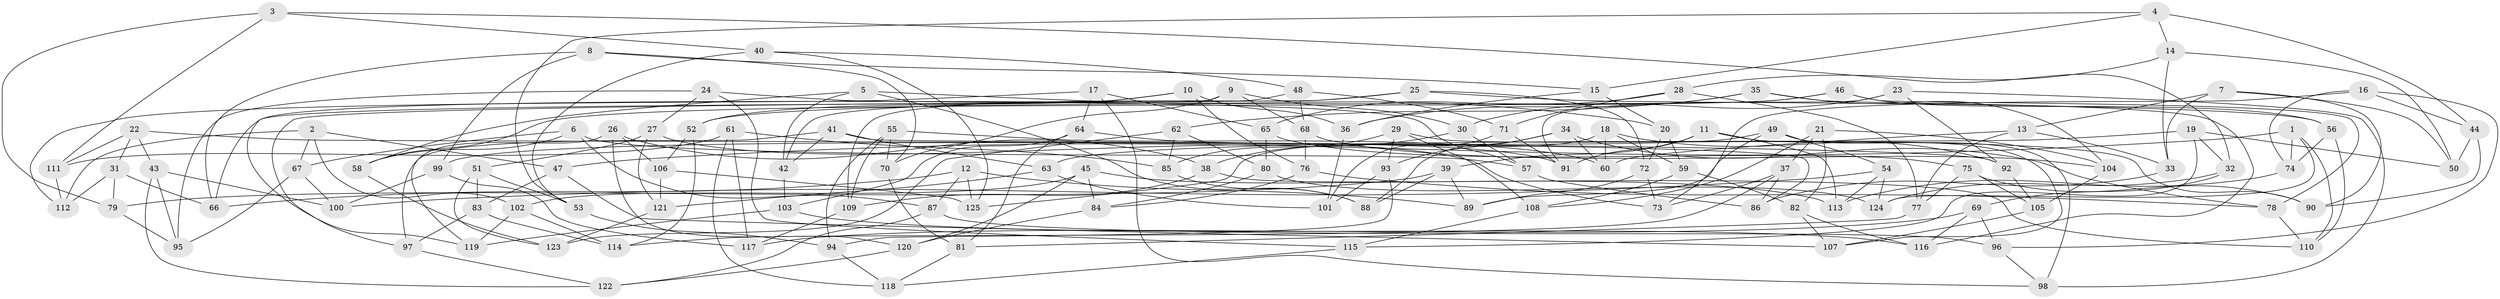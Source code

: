 // Generated by graph-tools (version 1.1) at 2025/16/03/09/25 04:16:21]
// undirected, 125 vertices, 250 edges
graph export_dot {
graph [start="1"]
  node [color=gray90,style=filled];
  1;
  2;
  3;
  4;
  5;
  6;
  7;
  8;
  9;
  10;
  11;
  12;
  13;
  14;
  15;
  16;
  17;
  18;
  19;
  20;
  21;
  22;
  23;
  24;
  25;
  26;
  27;
  28;
  29;
  30;
  31;
  32;
  33;
  34;
  35;
  36;
  37;
  38;
  39;
  40;
  41;
  42;
  43;
  44;
  45;
  46;
  47;
  48;
  49;
  50;
  51;
  52;
  53;
  54;
  55;
  56;
  57;
  58;
  59;
  60;
  61;
  62;
  63;
  64;
  65;
  66;
  67;
  68;
  69;
  70;
  71;
  72;
  73;
  74;
  75;
  76;
  77;
  78;
  79;
  80;
  81;
  82;
  83;
  84;
  85;
  86;
  87;
  88;
  89;
  90;
  91;
  92;
  93;
  94;
  95;
  96;
  97;
  98;
  99;
  100;
  101;
  102;
  103;
  104;
  105;
  106;
  107;
  108;
  109;
  110;
  111;
  112;
  113;
  114;
  115;
  116;
  117;
  118;
  119;
  120;
  121;
  122;
  123;
  124;
  125;
  1 -- 47;
  1 -- 110;
  1 -- 124;
  1 -- 74;
  2 -- 112;
  2 -- 102;
  2 -- 47;
  2 -- 67;
  3 -- 32;
  3 -- 79;
  3 -- 111;
  3 -- 40;
  4 -- 44;
  4 -- 14;
  4 -- 53;
  4 -- 15;
  5 -- 42;
  5 -- 88;
  5 -- 20;
  5 -- 58;
  6 -- 57;
  6 -- 87;
  6 -- 58;
  6 -- 67;
  7 -- 50;
  7 -- 13;
  7 -- 90;
  7 -- 33;
  8 -- 15;
  8 -- 70;
  8 -- 99;
  8 -- 66;
  9 -- 68;
  9 -- 30;
  9 -- 70;
  9 -- 119;
  10 -- 76;
  10 -- 42;
  10 -- 52;
  10 -- 36;
  11 -- 91;
  11 -- 107;
  11 -- 113;
  11 -- 39;
  12 -- 87;
  12 -- 125;
  12 -- 66;
  12 -- 89;
  13 -- 33;
  13 -- 77;
  13 -- 60;
  14 -- 50;
  14 -- 33;
  14 -- 28;
  15 -- 36;
  15 -- 20;
  16 -- 44;
  16 -- 96;
  16 -- 73;
  16 -- 74;
  17 -- 65;
  17 -- 98;
  17 -- 112;
  17 -- 64;
  18 -- 92;
  18 -- 125;
  18 -- 59;
  18 -- 60;
  19 -- 63;
  19 -- 115;
  19 -- 50;
  19 -- 32;
  20 -- 59;
  20 -- 72;
  21 -- 104;
  21 -- 82;
  21 -- 108;
  21 -- 37;
  22 -- 111;
  22 -- 31;
  22 -- 92;
  22 -- 43;
  23 -- 30;
  23 -- 98;
  23 -- 92;
  23 -- 91;
  24 -- 115;
  24 -- 95;
  24 -- 27;
  24 -- 57;
  25 -- 109;
  25 -- 56;
  25 -- 97;
  25 -- 72;
  26 -- 38;
  26 -- 119;
  26 -- 120;
  26 -- 106;
  27 -- 121;
  27 -- 73;
  27 -- 51;
  28 -- 77;
  28 -- 65;
  28 -- 71;
  29 -- 93;
  29 -- 108;
  29 -- 85;
  29 -- 90;
  30 -- 57;
  30 -- 38;
  31 -- 66;
  31 -- 79;
  31 -- 112;
  32 -- 69;
  32 -- 124;
  33 -- 86;
  34 -- 93;
  34 -- 78;
  34 -- 88;
  34 -- 60;
  35 -- 36;
  35 -- 62;
  35 -- 116;
  35 -- 104;
  36 -- 101;
  37 -- 86;
  37 -- 73;
  37 -- 114;
  38 -- 110;
  38 -- 109;
  39 -- 79;
  39 -- 89;
  39 -- 88;
  40 -- 125;
  40 -- 48;
  40 -- 53;
  41 -- 63;
  41 -- 42;
  41 -- 97;
  41 -- 86;
  42 -- 103;
  43 -- 100;
  43 -- 122;
  43 -- 95;
  44 -- 50;
  44 -- 90;
  45 -- 113;
  45 -- 84;
  45 -- 102;
  45 -- 120;
  46 -- 78;
  46 -- 52;
  46 -- 56;
  46 -- 58;
  47 -- 83;
  47 -- 107;
  48 -- 66;
  48 -- 71;
  48 -- 68;
  49 -- 89;
  49 -- 54;
  49 -- 98;
  49 -- 99;
  51 -- 83;
  51 -- 53;
  51 -- 123;
  52 -- 114;
  52 -- 106;
  53 -- 94;
  54 -- 124;
  54 -- 100;
  54 -- 113;
  55 -- 60;
  55 -- 109;
  55 -- 94;
  55 -- 70;
  56 -- 74;
  56 -- 110;
  57 -- 86;
  58 -- 123;
  59 -- 108;
  59 -- 82;
  61 -- 117;
  61 -- 85;
  61 -- 118;
  61 -- 111;
  62 -- 123;
  62 -- 80;
  62 -- 85;
  63 -- 121;
  63 -- 101;
  64 -- 91;
  64 -- 103;
  64 -- 81;
  65 -- 80;
  65 -- 75;
  67 -- 100;
  67 -- 95;
  68 -- 104;
  68 -- 76;
  69 -- 116;
  69 -- 117;
  69 -- 96;
  70 -- 81;
  71 -- 101;
  71 -- 91;
  72 -- 73;
  72 -- 89;
  74 -- 113;
  75 -- 77;
  75 -- 90;
  75 -- 105;
  76 -- 84;
  76 -- 78;
  77 -- 81;
  78 -- 110;
  79 -- 95;
  80 -- 84;
  80 -- 124;
  81 -- 118;
  82 -- 116;
  82 -- 107;
  83 -- 97;
  83 -- 114;
  84 -- 120;
  85 -- 88;
  87 -- 122;
  87 -- 96;
  92 -- 105;
  93 -- 94;
  93 -- 101;
  94 -- 118;
  96 -- 98;
  97 -- 122;
  99 -- 117;
  99 -- 100;
  102 -- 114;
  102 -- 119;
  103 -- 119;
  103 -- 116;
  104 -- 105;
  105 -- 107;
  106 -- 125;
  106 -- 121;
  108 -- 115;
  109 -- 117;
  111 -- 112;
  115 -- 118;
  120 -- 122;
  121 -- 123;
}

